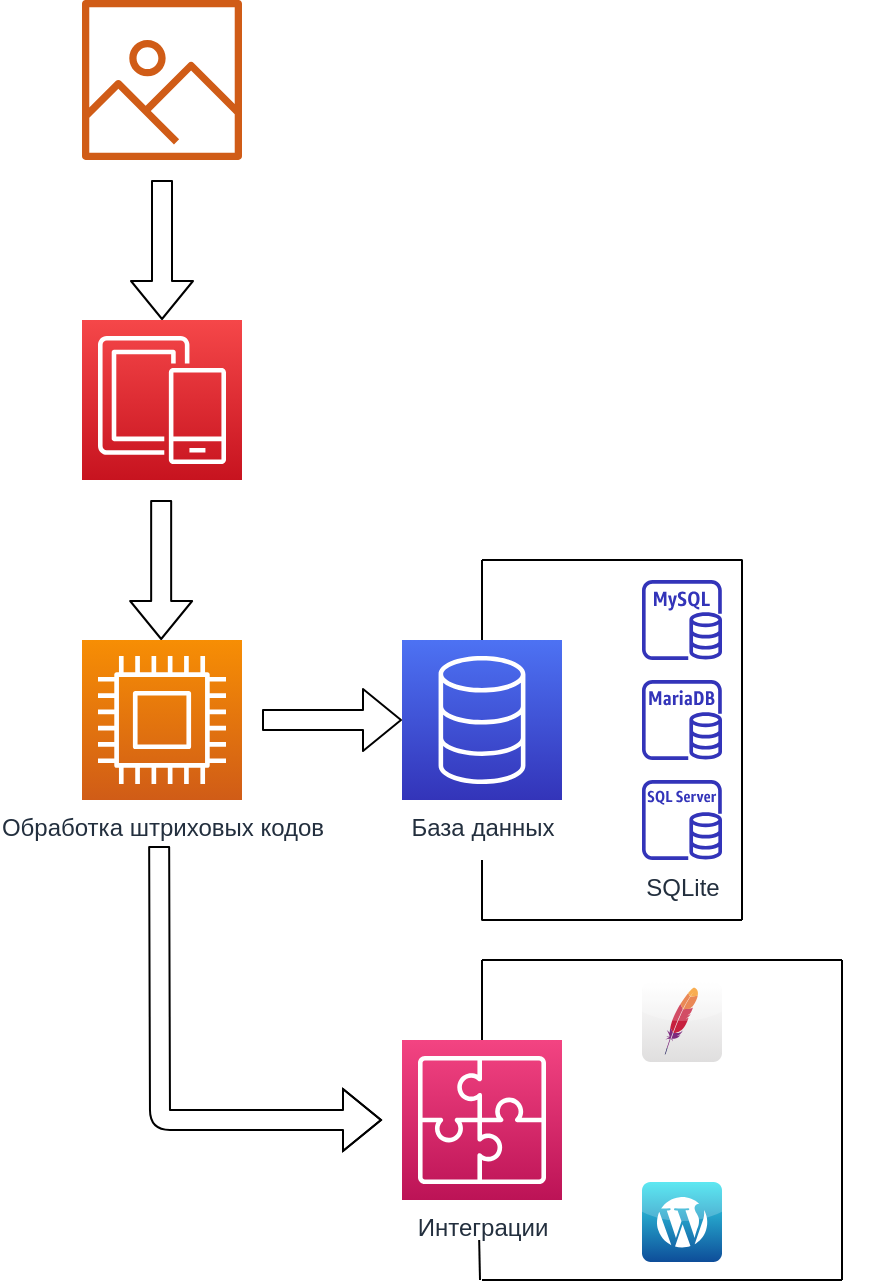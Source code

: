 <mxfile version="13.7.3" type="device"><diagram id="UxWdMr7NgzcTBIRE8J5_" name="Страница 1"><mxGraphModel dx="1185" dy="685" grid="1" gridSize="10" guides="1" tooltips="1" connect="1" arrows="1" fold="1" page="1" pageScale="1" pageWidth="827" pageHeight="1169" math="0" shadow="0"><root><mxCell id="0"/><mxCell id="1" parent="0"/><mxCell id="7Ltz5oyImE2qEYlP8z33-1" value="База данных" style="outlineConnect=0;fontColor=#232F3E;gradientColor=#4D72F3;gradientDirection=north;fillColor=#3334B9;strokeColor=#ffffff;dashed=0;verticalLabelPosition=bottom;verticalAlign=top;align=center;html=1;fontSize=12;fontStyle=0;aspect=fixed;shape=mxgraph.aws4.resourceIcon;resIcon=mxgraph.aws4.database;" vertex="1" parent="1"><mxGeometry x="360" y="360" width="80" height="80" as="geometry"/></mxCell><mxCell id="7Ltz5oyImE2qEYlP8z33-2" value="" style="outlineConnect=0;fontColor=#232F3E;gradientColor=none;fillColor=#3334B9;strokeColor=none;dashed=0;verticalLabelPosition=bottom;verticalAlign=top;align=center;html=1;fontSize=12;fontStyle=0;aspect=fixed;pointerEvents=1;shape=mxgraph.aws4.rds_mysql_instance;" vertex="1" parent="1"><mxGeometry x="480" y="330" width="40" height="40" as="geometry"/></mxCell><mxCell id="7Ltz5oyImE2qEYlP8z33-3" value="" style="outlineConnect=0;fontColor=#232F3E;gradientColor=none;fillColor=#3334B9;strokeColor=none;dashed=0;verticalLabelPosition=bottom;verticalAlign=top;align=center;html=1;fontSize=12;fontStyle=0;aspect=fixed;pointerEvents=1;shape=mxgraph.aws4.rds_mariadb_instance;" vertex="1" parent="1"><mxGeometry x="480" y="380" width="40" height="40" as="geometry"/></mxCell><mxCell id="7Ltz5oyImE2qEYlP8z33-4" value="SQLite" style="outlineConnect=0;fontColor=#232F3E;gradientColor=none;fillColor=#3334B9;strokeColor=none;dashed=0;verticalLabelPosition=bottom;verticalAlign=top;align=center;html=1;fontSize=12;fontStyle=0;aspect=fixed;pointerEvents=1;shape=mxgraph.aws4.rds_sql_server_instance;" vertex="1" parent="1"><mxGeometry x="480" y="430" width="40" height="40" as="geometry"/></mxCell><mxCell id="7Ltz5oyImE2qEYlP8z33-5" value="" style="endArrow=none;html=1;" edge="1" parent="1"><mxGeometry width="50" height="50" relative="1" as="geometry"><mxPoint x="400" y="360" as="sourcePoint"/><mxPoint x="400" y="320" as="targetPoint"/></mxGeometry></mxCell><mxCell id="7Ltz5oyImE2qEYlP8z33-6" value="" style="endArrow=none;html=1;" edge="1" parent="1"><mxGeometry width="50" height="50" relative="1" as="geometry"><mxPoint x="400" y="500" as="sourcePoint"/><mxPoint x="400" y="470" as="targetPoint"/></mxGeometry></mxCell><mxCell id="7Ltz5oyImE2qEYlP8z33-7" value="" style="endArrow=none;html=1;" edge="1" parent="1"><mxGeometry width="50" height="50" relative="1" as="geometry"><mxPoint x="530" y="500" as="sourcePoint"/><mxPoint x="399.71" y="500" as="targetPoint"/></mxGeometry></mxCell><mxCell id="7Ltz5oyImE2qEYlP8z33-8" value="" style="endArrow=none;html=1;" edge="1" parent="1"><mxGeometry width="50" height="50" relative="1" as="geometry"><mxPoint x="530.29" y="320" as="sourcePoint"/><mxPoint x="400.0" y="320" as="targetPoint"/></mxGeometry></mxCell><mxCell id="7Ltz5oyImE2qEYlP8z33-9" value="" style="endArrow=none;html=1;" edge="1" parent="1"><mxGeometry width="50" height="50" relative="1" as="geometry"><mxPoint x="530" y="500" as="sourcePoint"/><mxPoint x="530.0" y="320" as="targetPoint"/></mxGeometry></mxCell><mxCell id="7Ltz5oyImE2qEYlP8z33-10" value="Обработка штриховых кодов" style="outlineConnect=0;fontColor=#232F3E;gradientColor=#F78E04;gradientDirection=north;fillColor=#D05C17;strokeColor=#ffffff;dashed=0;verticalLabelPosition=bottom;verticalAlign=top;align=center;html=1;fontSize=12;fontStyle=0;aspect=fixed;shape=mxgraph.aws4.resourceIcon;resIcon=mxgraph.aws4.compute;" vertex="1" parent="1"><mxGeometry x="200" y="360" width="80" height="80" as="geometry"/></mxCell><mxCell id="7Ltz5oyImE2qEYlP8z33-14" value="Интеграции" style="outlineConnect=0;fontColor=#232F3E;gradientColor=#F34482;gradientDirection=north;fillColor=#BC1356;strokeColor=#ffffff;dashed=0;verticalLabelPosition=bottom;verticalAlign=top;align=center;html=1;fontSize=12;fontStyle=0;aspect=fixed;shape=mxgraph.aws4.resourceIcon;resIcon=mxgraph.aws4.application_integration;" vertex="1" parent="1"><mxGeometry x="360" y="560" width="80" height="80" as="geometry"/></mxCell><mxCell id="7Ltz5oyImE2qEYlP8z33-15" value="" style="dashed=0;outlineConnect=0;html=1;align=center;labelPosition=center;verticalLabelPosition=bottom;verticalAlign=top;shape=mxgraph.webicons.apache;gradientColor=#DFDEDE" vertex="1" parent="1"><mxGeometry x="480" y="531" width="40" height="40" as="geometry"/></mxCell><mxCell id="7Ltz5oyImE2qEYlP8z33-16" value="" style="shape=image;html=1;verticalAlign=top;verticalLabelPosition=bottom;labelBackgroundColor=#ffffff;imageAspect=0;aspect=fixed;image=https://cdn4.iconfinder.com/data/icons/logos-brands-5/24/nginx-128.png" vertex="1" parent="1"><mxGeometry x="480" y="581" width="42" height="42" as="geometry"/></mxCell><mxCell id="7Ltz5oyImE2qEYlP8z33-17" value="" style="dashed=0;outlineConnect=0;html=1;align=center;labelPosition=center;verticalLabelPosition=bottom;verticalAlign=top;shape=mxgraph.webicons.wordpress;fillColor=#35E2EE;gradientColor=#0E4D99" vertex="1" parent="1"><mxGeometry x="480" y="631" width="40" height="40" as="geometry"/></mxCell><mxCell id="7Ltz5oyImE2qEYlP8z33-18" value="" style="shape=image;html=1;verticalAlign=top;verticalLabelPosition=bottom;labelBackgroundColor=#ffffff;imageAspect=0;aspect=fixed;image=https://cdn2.iconfinder.com/data/icons/logos-brands-4/24/logo_brand_brands_logos_word-128.png" vertex="1" parent="1"><mxGeometry x="534" y="531" width="40" height="40" as="geometry"/></mxCell><mxCell id="7Ltz5oyImE2qEYlP8z33-19" value="" style="shape=image;html=1;verticalAlign=top;verticalLabelPosition=bottom;labelBackgroundColor=#ffffff;imageAspect=0;aspect=fixed;image=https://cdn4.iconfinder.com/data/icons/logos-brands-5/24/grafana-128.png" vertex="1" parent="1"><mxGeometry x="534" y="631" width="40" height="40" as="geometry"/></mxCell><mxCell id="7Ltz5oyImE2qEYlP8z33-21" value="" style="shape=image;verticalLabelPosition=bottom;labelBackgroundColor=#ffffff;verticalAlign=top;aspect=fixed;imageAspect=0;image=https://www.itout116.ru/wp-content/uploads/2020/01/post-logo_Zabbix.png;" vertex="1" parent="1"><mxGeometry x="514" y="562" width="80" height="80" as="geometry"/></mxCell><mxCell id="7Ltz5oyImE2qEYlP8z33-22" value="" style="endArrow=none;html=1;" edge="1" parent="1"><mxGeometry width="50" height="50" relative="1" as="geometry"><mxPoint x="400" y="560" as="sourcePoint"/><mxPoint x="400" y="520" as="targetPoint"/></mxGeometry></mxCell><mxCell id="7Ltz5oyImE2qEYlP8z33-23" value="" style="endArrow=none;html=1;" edge="1" parent="1"><mxGeometry width="50" height="50" relative="1" as="geometry"><mxPoint x="399" y="680" as="sourcePoint"/><mxPoint x="398.58" y="660" as="targetPoint"/></mxGeometry></mxCell><mxCell id="7Ltz5oyImE2qEYlP8z33-24" value="" style="endArrow=none;html=1;" edge="1" parent="1"><mxGeometry width="50" height="50" relative="1" as="geometry"><mxPoint x="580" y="680" as="sourcePoint"/><mxPoint x="400" y="680" as="targetPoint"/></mxGeometry></mxCell><mxCell id="7Ltz5oyImE2qEYlP8z33-25" value="" style="endArrow=none;html=1;" edge="1" parent="1"><mxGeometry width="50" height="50" relative="1" as="geometry"><mxPoint x="580" y="520" as="sourcePoint"/><mxPoint x="400" y="520" as="targetPoint"/></mxGeometry></mxCell><mxCell id="7Ltz5oyImE2qEYlP8z33-26" value="" style="endArrow=none;html=1;" edge="1" parent="1"><mxGeometry width="50" height="50" relative="1" as="geometry"><mxPoint x="580" y="680" as="sourcePoint"/><mxPoint x="580" y="520" as="targetPoint"/></mxGeometry></mxCell><mxCell id="7Ltz5oyImE2qEYlP8z33-27" value="" style="shape=flexArrow;endArrow=classic;html=1;" edge="1" parent="1" target="7Ltz5oyImE2qEYlP8z33-1"><mxGeometry width="50" height="50" relative="1" as="geometry"><mxPoint x="290" y="400" as="sourcePoint"/><mxPoint x="340" y="350" as="targetPoint"/></mxGeometry></mxCell><mxCell id="7Ltz5oyImE2qEYlP8z33-28" value="" style="shape=flexArrow;endArrow=classic;html=1;" edge="1" parent="1"><mxGeometry width="50" height="50" relative="1" as="geometry"><mxPoint x="238.58" y="463" as="sourcePoint"/><mxPoint x="350" y="600" as="targetPoint"/><Array as="points"><mxPoint x="239" y="600"/></Array></mxGeometry></mxCell><mxCell id="7Ltz5oyImE2qEYlP8z33-29" value="" style="outlineConnect=0;fontColor=#232F3E;gradientColor=#F54749;gradientDirection=north;fillColor=#C7131F;strokeColor=#ffffff;dashed=0;verticalLabelPosition=bottom;verticalAlign=top;align=center;html=1;fontSize=12;fontStyle=0;aspect=fixed;shape=mxgraph.aws4.resourceIcon;resIcon=mxgraph.aws4.mobile;" vertex="1" parent="1"><mxGeometry x="200" y="200" width="80" height="80" as="geometry"/></mxCell><mxCell id="7Ltz5oyImE2qEYlP8z33-30" value="" style="outlineConnect=0;fontColor=#232F3E;gradientColor=none;fillColor=#D05C17;strokeColor=none;dashed=0;verticalLabelPosition=bottom;verticalAlign=top;align=center;html=1;fontSize=12;fontStyle=0;aspect=fixed;pointerEvents=1;shape=mxgraph.aws4.container_registry_image;" vertex="1" parent="1"><mxGeometry x="200" y="40" width="80" height="80" as="geometry"/></mxCell><mxCell id="7Ltz5oyImE2qEYlP8z33-31" value="" style="shape=flexArrow;endArrow=classic;html=1;" edge="1" parent="1" target="7Ltz5oyImE2qEYlP8z33-29"><mxGeometry width="50" height="50" relative="1" as="geometry"><mxPoint x="240" y="130" as="sourcePoint"/><mxPoint x="290" y="80" as="targetPoint"/></mxGeometry></mxCell><mxCell id="7Ltz5oyImE2qEYlP8z33-32" value="" style="shape=flexArrow;endArrow=classic;html=1;" edge="1" parent="1"><mxGeometry width="50" height="50" relative="1" as="geometry"><mxPoint x="239.58" y="290" as="sourcePoint"/><mxPoint x="239.58" y="360" as="targetPoint"/></mxGeometry></mxCell></root></mxGraphModel></diagram></mxfile>